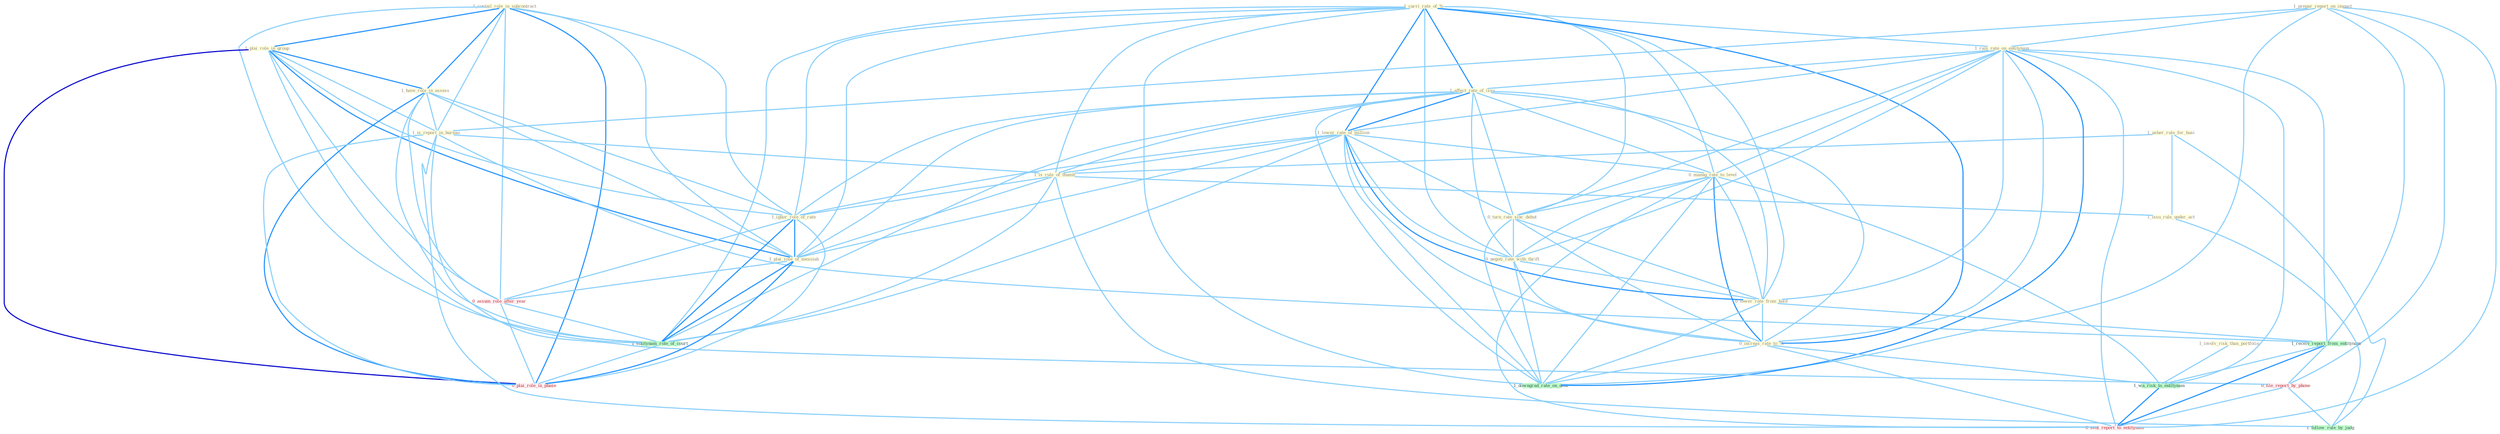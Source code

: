 Graph G{ 
    node
    [shape=polygon,style=filled,width=.5,height=.06,color="#BDFCC9",fixedsize=true,fontsize=4,
    fontcolor="#2f4f4f"];
    {node
    [color="#ffffe0", fontcolor="#8b7d6b"] "1_curtail_role_in_subcontract " "1_carri_rate_of_% " "1_plai_role_in_group " "1_have_role_in_assess " "1_usher_rule_for_busi " "1_prepar_report_on_impact " "1_rais_rate_on_entitynam " "1_affect_rate_of_issu " "1_lower_rate_of_million " "0_manag_rate_to_level " "0_turn_rate_sinc_debut " "0_negoti_rate_with_thrift " "1_is_report_in_bureau " "1_is_rule_of_thumb " "1_involv_risk_than_portfolio " "1_ignor_role_of_rate " "1_issu_rule_under_act " "1_plai_role_of_messiah " "0_lower_rate_from_hold " "0_increas_rate_to_% "}
{node [color="#fff0f5", fontcolor="#b22222"] "0_assum_role_after_year " "0_file_report_by_phone " "0_sent_report_to_entitynam " "0_plai_role_in_phase "}
edge [color="#B0E2FF"];

	"1_curtail_role_in_subcontract " -- "1_plai_role_in_group " [w="2", color="#1e90ff" , len=0.8];
	"1_curtail_role_in_subcontract " -- "1_have_role_in_assess " [w="2", color="#1e90ff" , len=0.8];
	"1_curtail_role_in_subcontract " -- "1_is_report_in_bureau " [w="1", color="#87cefa" ];
	"1_curtail_role_in_subcontract " -- "1_ignor_role_of_rate " [w="1", color="#87cefa" ];
	"1_curtail_role_in_subcontract " -- "1_plai_role_of_messiah " [w="1", color="#87cefa" ];
	"1_curtail_role_in_subcontract " -- "0_assum_role_after_year " [w="1", color="#87cefa" ];
	"1_curtail_role_in_subcontract " -- "1_entitynam_role_of_court " [w="1", color="#87cefa" ];
	"1_curtail_role_in_subcontract " -- "0_plai_role_in_phase " [w="2", color="#1e90ff" , len=0.8];
	"1_carri_rate_of_% " -- "1_rais_rate_on_entitynam " [w="1", color="#87cefa" ];
	"1_carri_rate_of_% " -- "1_affect_rate_of_issu " [w="2", color="#1e90ff" , len=0.8];
	"1_carri_rate_of_% " -- "1_lower_rate_of_million " [w="2", color="#1e90ff" , len=0.8];
	"1_carri_rate_of_% " -- "0_manag_rate_to_level " [w="1", color="#87cefa" ];
	"1_carri_rate_of_% " -- "0_turn_rate_sinc_debut " [w="1", color="#87cefa" ];
	"1_carri_rate_of_% " -- "0_negoti_rate_with_thrift " [w="1", color="#87cefa" ];
	"1_carri_rate_of_% " -- "1_is_rule_of_thumb " [w="1", color="#87cefa" ];
	"1_carri_rate_of_% " -- "1_ignor_role_of_rate " [w="1", color="#87cefa" ];
	"1_carri_rate_of_% " -- "1_plai_role_of_messiah " [w="1", color="#87cefa" ];
	"1_carri_rate_of_% " -- "0_lower_rate_from_hold " [w="1", color="#87cefa" ];
	"1_carri_rate_of_% " -- "0_increas_rate_to_% " [w="2", color="#1e90ff" , len=0.8];
	"1_carri_rate_of_% " -- "1_entitynam_role_of_court " [w="1", color="#87cefa" ];
	"1_carri_rate_of_% " -- "1_downgrad_rate_on_debt " [w="1", color="#87cefa" ];
	"1_plai_role_in_group " -- "1_have_role_in_assess " [w="2", color="#1e90ff" , len=0.8];
	"1_plai_role_in_group " -- "1_is_report_in_bureau " [w="1", color="#87cefa" ];
	"1_plai_role_in_group " -- "1_ignor_role_of_rate " [w="1", color="#87cefa" ];
	"1_plai_role_in_group " -- "1_plai_role_of_messiah " [w="2", color="#1e90ff" , len=0.8];
	"1_plai_role_in_group " -- "0_assum_role_after_year " [w="1", color="#87cefa" ];
	"1_plai_role_in_group " -- "1_entitynam_role_of_court " [w="1", color="#87cefa" ];
	"1_plai_role_in_group " -- "0_plai_role_in_phase " [w="3", color="#0000cd" , len=0.6];
	"1_have_role_in_assess " -- "1_is_report_in_bureau " [w="1", color="#87cefa" ];
	"1_have_role_in_assess " -- "1_ignor_role_of_rate " [w="1", color="#87cefa" ];
	"1_have_role_in_assess " -- "1_plai_role_of_messiah " [w="1", color="#87cefa" ];
	"1_have_role_in_assess " -- "0_assum_role_after_year " [w="1", color="#87cefa" ];
	"1_have_role_in_assess " -- "1_entitynam_role_of_court " [w="1", color="#87cefa" ];
	"1_have_role_in_assess " -- "0_plai_role_in_phase " [w="2", color="#1e90ff" , len=0.8];
	"1_usher_rule_for_busi " -- "1_is_rule_of_thumb " [w="1", color="#87cefa" ];
	"1_usher_rule_for_busi " -- "1_issu_rule_under_act " [w="1", color="#87cefa" ];
	"1_usher_rule_for_busi " -- "1_follow_rule_by_judg " [w="1", color="#87cefa" ];
	"1_prepar_report_on_impact " -- "1_rais_rate_on_entitynam " [w="1", color="#87cefa" ];
	"1_prepar_report_on_impact " -- "1_is_report_in_bureau " [w="1", color="#87cefa" ];
	"1_prepar_report_on_impact " -- "1_receiv_report_from_entitynam " [w="1", color="#87cefa" ];
	"1_prepar_report_on_impact " -- "0_file_report_by_phone " [w="1", color="#87cefa" ];
	"1_prepar_report_on_impact " -- "1_downgrad_rate_on_debt " [w="1", color="#87cefa" ];
	"1_prepar_report_on_impact " -- "0_sent_report_to_entitynam " [w="1", color="#87cefa" ];
	"1_rais_rate_on_entitynam " -- "1_affect_rate_of_issu " [w="1", color="#87cefa" ];
	"1_rais_rate_on_entitynam " -- "1_lower_rate_of_million " [w="1", color="#87cefa" ];
	"1_rais_rate_on_entitynam " -- "0_manag_rate_to_level " [w="1", color="#87cefa" ];
	"1_rais_rate_on_entitynam " -- "0_turn_rate_sinc_debut " [w="1", color="#87cefa" ];
	"1_rais_rate_on_entitynam " -- "0_negoti_rate_with_thrift " [w="1", color="#87cefa" ];
	"1_rais_rate_on_entitynam " -- "0_lower_rate_from_hold " [w="1", color="#87cefa" ];
	"1_rais_rate_on_entitynam " -- "0_increas_rate_to_% " [w="1", color="#87cefa" ];
	"1_rais_rate_on_entitynam " -- "1_receiv_report_from_entitynam " [w="1", color="#87cefa" ];
	"1_rais_rate_on_entitynam " -- "1_downgrad_rate_on_debt " [w="2", color="#1e90ff" , len=0.8];
	"1_rais_rate_on_entitynam " -- "1_wa_risk_to_entitynam " [w="1", color="#87cefa" ];
	"1_rais_rate_on_entitynam " -- "0_sent_report_to_entitynam " [w="1", color="#87cefa" ];
	"1_affect_rate_of_issu " -- "1_lower_rate_of_million " [w="2", color="#1e90ff" , len=0.8];
	"1_affect_rate_of_issu " -- "0_manag_rate_to_level " [w="1", color="#87cefa" ];
	"1_affect_rate_of_issu " -- "0_turn_rate_sinc_debut " [w="1", color="#87cefa" ];
	"1_affect_rate_of_issu " -- "0_negoti_rate_with_thrift " [w="1", color="#87cefa" ];
	"1_affect_rate_of_issu " -- "1_is_rule_of_thumb " [w="1", color="#87cefa" ];
	"1_affect_rate_of_issu " -- "1_ignor_role_of_rate " [w="1", color="#87cefa" ];
	"1_affect_rate_of_issu " -- "1_plai_role_of_messiah " [w="1", color="#87cefa" ];
	"1_affect_rate_of_issu " -- "0_lower_rate_from_hold " [w="1", color="#87cefa" ];
	"1_affect_rate_of_issu " -- "0_increas_rate_to_% " [w="1", color="#87cefa" ];
	"1_affect_rate_of_issu " -- "1_entitynam_role_of_court " [w="1", color="#87cefa" ];
	"1_affect_rate_of_issu " -- "1_downgrad_rate_on_debt " [w="1", color="#87cefa" ];
	"1_lower_rate_of_million " -- "0_manag_rate_to_level " [w="1", color="#87cefa" ];
	"1_lower_rate_of_million " -- "0_turn_rate_sinc_debut " [w="1", color="#87cefa" ];
	"1_lower_rate_of_million " -- "0_negoti_rate_with_thrift " [w="1", color="#87cefa" ];
	"1_lower_rate_of_million " -- "1_is_rule_of_thumb " [w="1", color="#87cefa" ];
	"1_lower_rate_of_million " -- "1_ignor_role_of_rate " [w="1", color="#87cefa" ];
	"1_lower_rate_of_million " -- "1_plai_role_of_messiah " [w="1", color="#87cefa" ];
	"1_lower_rate_of_million " -- "0_lower_rate_from_hold " [w="2", color="#1e90ff" , len=0.8];
	"1_lower_rate_of_million " -- "0_increas_rate_to_% " [w="1", color="#87cefa" ];
	"1_lower_rate_of_million " -- "1_entitynam_role_of_court " [w="1", color="#87cefa" ];
	"1_lower_rate_of_million " -- "1_downgrad_rate_on_debt " [w="1", color="#87cefa" ];
	"0_manag_rate_to_level " -- "0_turn_rate_sinc_debut " [w="1", color="#87cefa" ];
	"0_manag_rate_to_level " -- "0_negoti_rate_with_thrift " [w="1", color="#87cefa" ];
	"0_manag_rate_to_level " -- "0_lower_rate_from_hold " [w="1", color="#87cefa" ];
	"0_manag_rate_to_level " -- "0_increas_rate_to_% " [w="2", color="#1e90ff" , len=0.8];
	"0_manag_rate_to_level " -- "1_downgrad_rate_on_debt " [w="1", color="#87cefa" ];
	"0_manag_rate_to_level " -- "1_wa_risk_to_entitynam " [w="1", color="#87cefa" ];
	"0_manag_rate_to_level " -- "0_sent_report_to_entitynam " [w="1", color="#87cefa" ];
	"0_turn_rate_sinc_debut " -- "0_negoti_rate_with_thrift " [w="1", color="#87cefa" ];
	"0_turn_rate_sinc_debut " -- "0_lower_rate_from_hold " [w="1", color="#87cefa" ];
	"0_turn_rate_sinc_debut " -- "0_increas_rate_to_% " [w="1", color="#87cefa" ];
	"0_turn_rate_sinc_debut " -- "1_downgrad_rate_on_debt " [w="1", color="#87cefa" ];
	"0_negoti_rate_with_thrift " -- "0_lower_rate_from_hold " [w="1", color="#87cefa" ];
	"0_negoti_rate_with_thrift " -- "0_increas_rate_to_% " [w="1", color="#87cefa" ];
	"0_negoti_rate_with_thrift " -- "1_downgrad_rate_on_debt " [w="1", color="#87cefa" ];
	"1_is_report_in_bureau " -- "1_is_rule_of_thumb " [w="1", color="#87cefa" ];
	"1_is_report_in_bureau " -- "1_receiv_report_from_entitynam " [w="1", color="#87cefa" ];
	"1_is_report_in_bureau " -- "0_file_report_by_phone " [w="1", color="#87cefa" ];
	"1_is_report_in_bureau " -- "0_sent_report_to_entitynam " [w="1", color="#87cefa" ];
	"1_is_report_in_bureau " -- "0_plai_role_in_phase " [w="1", color="#87cefa" ];
	"1_is_rule_of_thumb " -- "1_ignor_role_of_rate " [w="1", color="#87cefa" ];
	"1_is_rule_of_thumb " -- "1_issu_rule_under_act " [w="1", color="#87cefa" ];
	"1_is_rule_of_thumb " -- "1_plai_role_of_messiah " [w="1", color="#87cefa" ];
	"1_is_rule_of_thumb " -- "1_entitynam_role_of_court " [w="1", color="#87cefa" ];
	"1_is_rule_of_thumb " -- "1_follow_rule_by_judg " [w="1", color="#87cefa" ];
	"1_involv_risk_than_portfolio " -- "1_wa_risk_to_entitynam " [w="1", color="#87cefa" ];
	"1_ignor_role_of_rate " -- "1_plai_role_of_messiah " [w="2", color="#1e90ff" , len=0.8];
	"1_ignor_role_of_rate " -- "0_assum_role_after_year " [w="1", color="#87cefa" ];
	"1_ignor_role_of_rate " -- "1_entitynam_role_of_court " [w="2", color="#1e90ff" , len=0.8];
	"1_ignor_role_of_rate " -- "0_plai_role_in_phase " [w="1", color="#87cefa" ];
	"1_issu_rule_under_act " -- "1_follow_rule_by_judg " [w="1", color="#87cefa" ];
	"1_plai_role_of_messiah " -- "0_assum_role_after_year " [w="1", color="#87cefa" ];
	"1_plai_role_of_messiah " -- "1_entitynam_role_of_court " [w="2", color="#1e90ff" , len=0.8];
	"1_plai_role_of_messiah " -- "0_plai_role_in_phase " [w="2", color="#1e90ff" , len=0.8];
	"0_lower_rate_from_hold " -- "0_increas_rate_to_% " [w="1", color="#87cefa" ];
	"0_lower_rate_from_hold " -- "1_receiv_report_from_entitynam " [w="1", color="#87cefa" ];
	"0_lower_rate_from_hold " -- "1_downgrad_rate_on_debt " [w="1", color="#87cefa" ];
	"0_increas_rate_to_% " -- "1_downgrad_rate_on_debt " [w="1", color="#87cefa" ];
	"0_increas_rate_to_% " -- "1_wa_risk_to_entitynam " [w="1", color="#87cefa" ];
	"0_increas_rate_to_% " -- "0_sent_report_to_entitynam " [w="1", color="#87cefa" ];
	"1_receiv_report_from_entitynam " -- "0_file_report_by_phone " [w="1", color="#87cefa" ];
	"1_receiv_report_from_entitynam " -- "1_wa_risk_to_entitynam " [w="1", color="#87cefa" ];
	"1_receiv_report_from_entitynam " -- "0_sent_report_to_entitynam " [w="2", color="#1e90ff" , len=0.8];
	"0_assum_role_after_year " -- "1_entitynam_role_of_court " [w="1", color="#87cefa" ];
	"0_assum_role_after_year " -- "0_plai_role_in_phase " [w="1", color="#87cefa" ];
	"1_entitynam_role_of_court " -- "0_plai_role_in_phase " [w="1", color="#87cefa" ];
	"0_file_report_by_phone " -- "1_follow_rule_by_judg " [w="1", color="#87cefa" ];
	"0_file_report_by_phone " -- "0_sent_report_to_entitynam " [w="1", color="#87cefa" ];
	"1_wa_risk_to_entitynam " -- "0_sent_report_to_entitynam " [w="2", color="#1e90ff" , len=0.8];
}